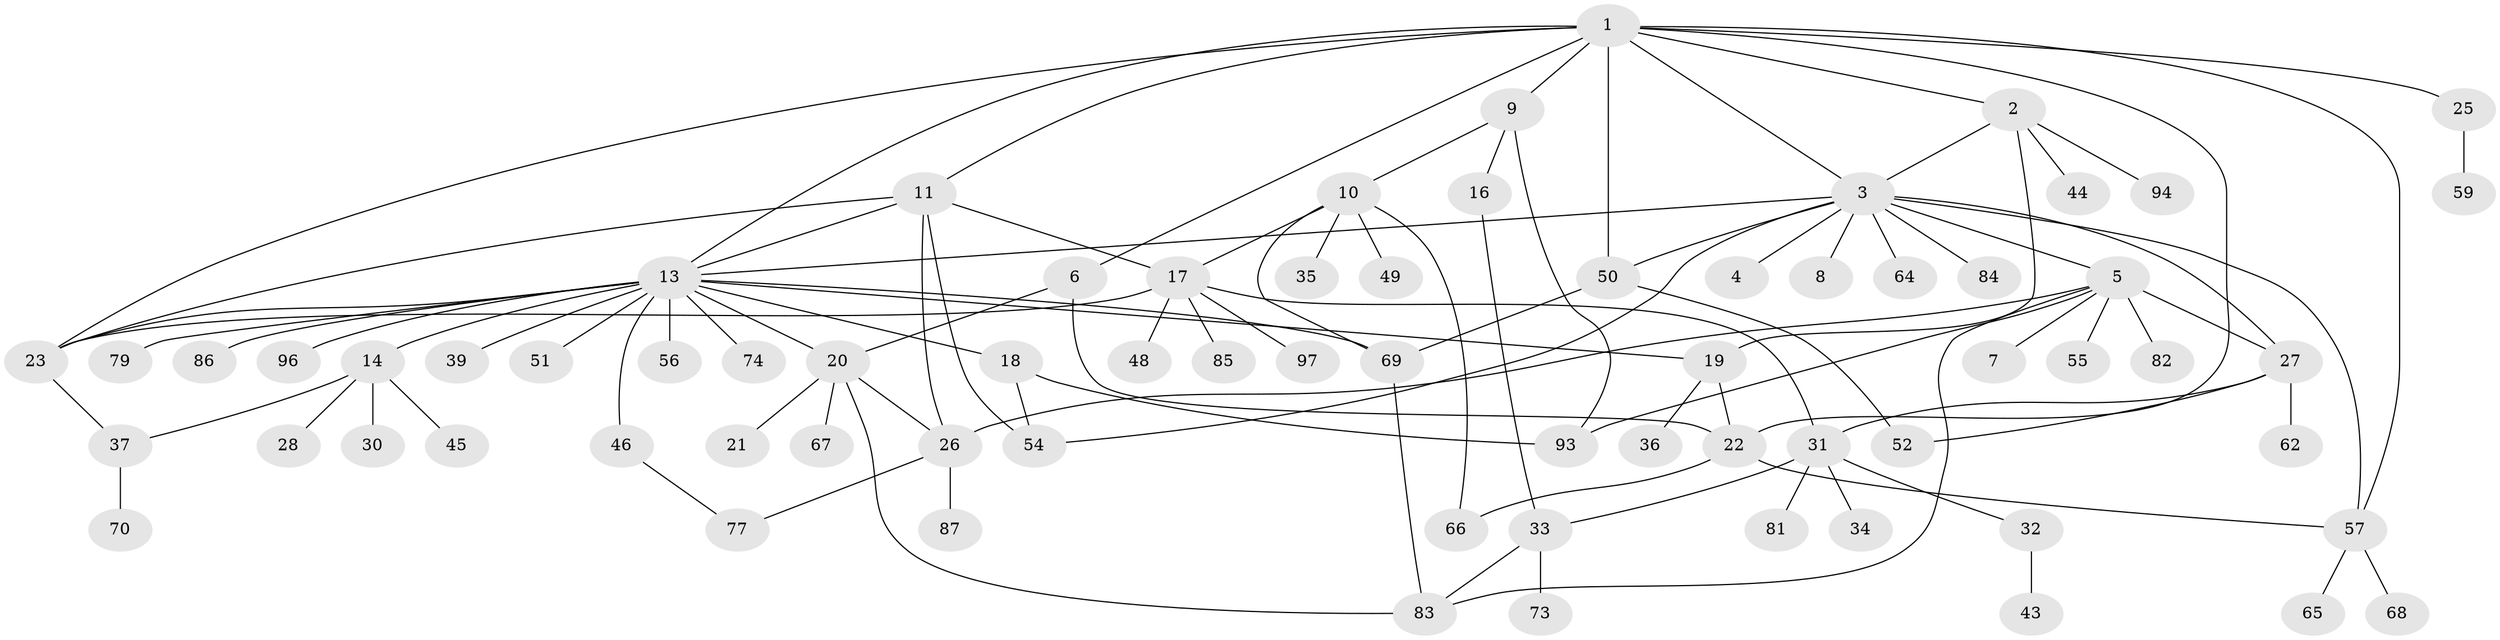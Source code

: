// Generated by graph-tools (version 1.1) at 2025/23/03/03/25 07:23:51]
// undirected, 71 vertices, 102 edges
graph export_dot {
graph [start="1"]
  node [color=gray90,style=filled];
  1 [super="+29"];
  2 [super="+92"];
  3 [super="+63"];
  4;
  5 [super="+53"];
  6 [super="+61"];
  7;
  8;
  9 [super="+12"];
  10 [super="+15"];
  11 [super="+60"];
  13 [super="+40"];
  14 [super="+80"];
  16 [super="+95"];
  17 [super="+58"];
  18 [super="+24"];
  19 [super="+42"];
  20 [super="+76"];
  21;
  22 [super="+41"];
  23 [super="+75"];
  25;
  26 [super="+72"];
  27 [super="+47"];
  28;
  30;
  31;
  32;
  33 [super="+91"];
  34;
  35;
  36;
  37 [super="+38"];
  39;
  43;
  44;
  45;
  46;
  48;
  49;
  50;
  51;
  52 [super="+88"];
  54;
  55;
  56;
  57 [super="+90"];
  59;
  62;
  64;
  65 [super="+78"];
  66;
  67;
  68;
  69 [super="+71"];
  70;
  73;
  74;
  77;
  79;
  81;
  82;
  83 [super="+89"];
  84;
  85;
  86;
  87;
  93;
  94;
  96;
  97;
  1 -- 2;
  1 -- 3;
  1 -- 6;
  1 -- 9;
  1 -- 11;
  1 -- 25;
  1 -- 50;
  1 -- 57;
  1 -- 13;
  1 -- 22;
  1 -- 23;
  2 -- 3;
  2 -- 19;
  2 -- 44;
  2 -- 94;
  3 -- 4;
  3 -- 5;
  3 -- 8;
  3 -- 13;
  3 -- 27;
  3 -- 50;
  3 -- 54;
  3 -- 57;
  3 -- 64;
  3 -- 84;
  5 -- 7;
  5 -- 26 [weight=2];
  5 -- 27;
  5 -- 82;
  5 -- 93;
  5 -- 55;
  5 -- 83;
  6 -- 20;
  6 -- 22;
  9 -- 10;
  9 -- 16;
  9 -- 93;
  10 -- 17;
  10 -- 35;
  10 -- 49;
  10 -- 69;
  10 -- 66;
  11 -- 17;
  11 -- 23;
  11 -- 26;
  11 -- 54;
  11 -- 13;
  13 -- 14;
  13 -- 18;
  13 -- 20;
  13 -- 23;
  13 -- 39;
  13 -- 46;
  13 -- 51;
  13 -- 56;
  13 -- 79;
  13 -- 86;
  13 -- 96;
  13 -- 69;
  13 -- 74;
  13 -- 19;
  14 -- 28;
  14 -- 30;
  14 -- 37;
  14 -- 45;
  16 -- 33;
  17 -- 23;
  17 -- 31;
  17 -- 48;
  17 -- 85;
  17 -- 97;
  18 -- 54;
  18 -- 93;
  19 -- 22;
  19 -- 36;
  20 -- 21;
  20 -- 26;
  20 -- 67;
  20 -- 83;
  22 -- 66;
  22 -- 57;
  23 -- 37;
  25 -- 59;
  26 -- 77;
  26 -- 87;
  27 -- 31;
  27 -- 52;
  27 -- 62;
  31 -- 32;
  31 -- 33;
  31 -- 34;
  31 -- 81;
  32 -- 43;
  33 -- 73;
  33 -- 83;
  37 -- 70;
  46 -- 77;
  50 -- 52;
  50 -- 69;
  57 -- 65;
  57 -- 68;
  69 -- 83;
}
